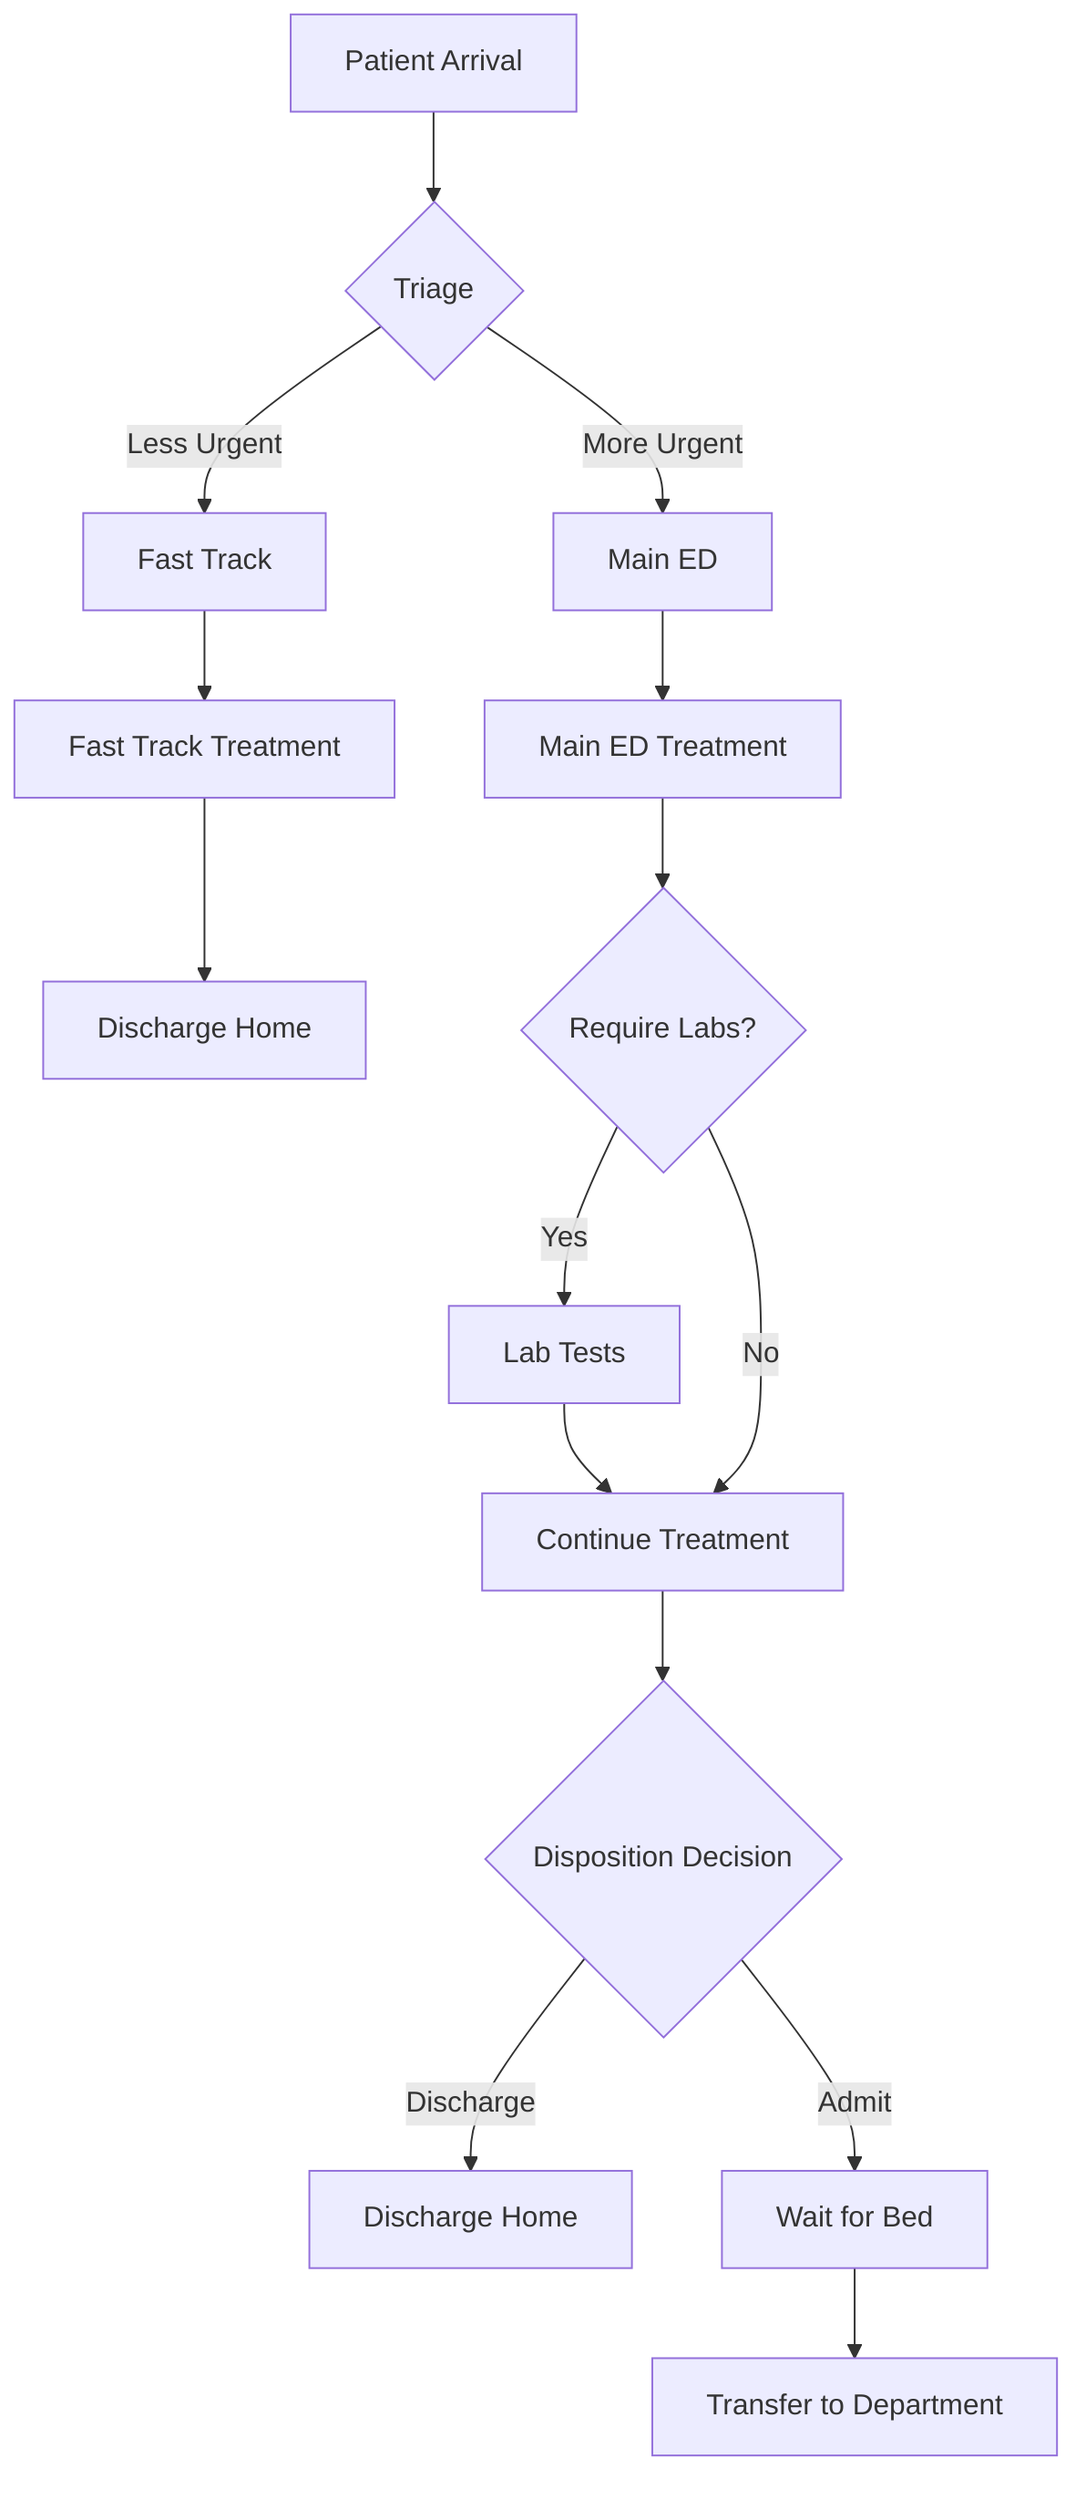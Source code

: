 graph TD
    A[Patient Arrival] --> B{Triage}
    B -->|Less Urgent| C[Fast Track]
    B -->|More Urgent| D[Main ED]
    C --> E[Fast Track Treatment]
    E --> F[Discharge Home]
    D --> G[Main ED Treatment]
    G --> H{Require Labs?}
    H -->|Yes| I[Lab Tests]
    I --> J[Continue Treatment]
    H -->|No| J
    J --> K{Disposition Decision}
    K -->|Discharge| L[Discharge Home]
    K -->|Admit| M[Wait for Bed]
    M --> N[Transfer to Department]